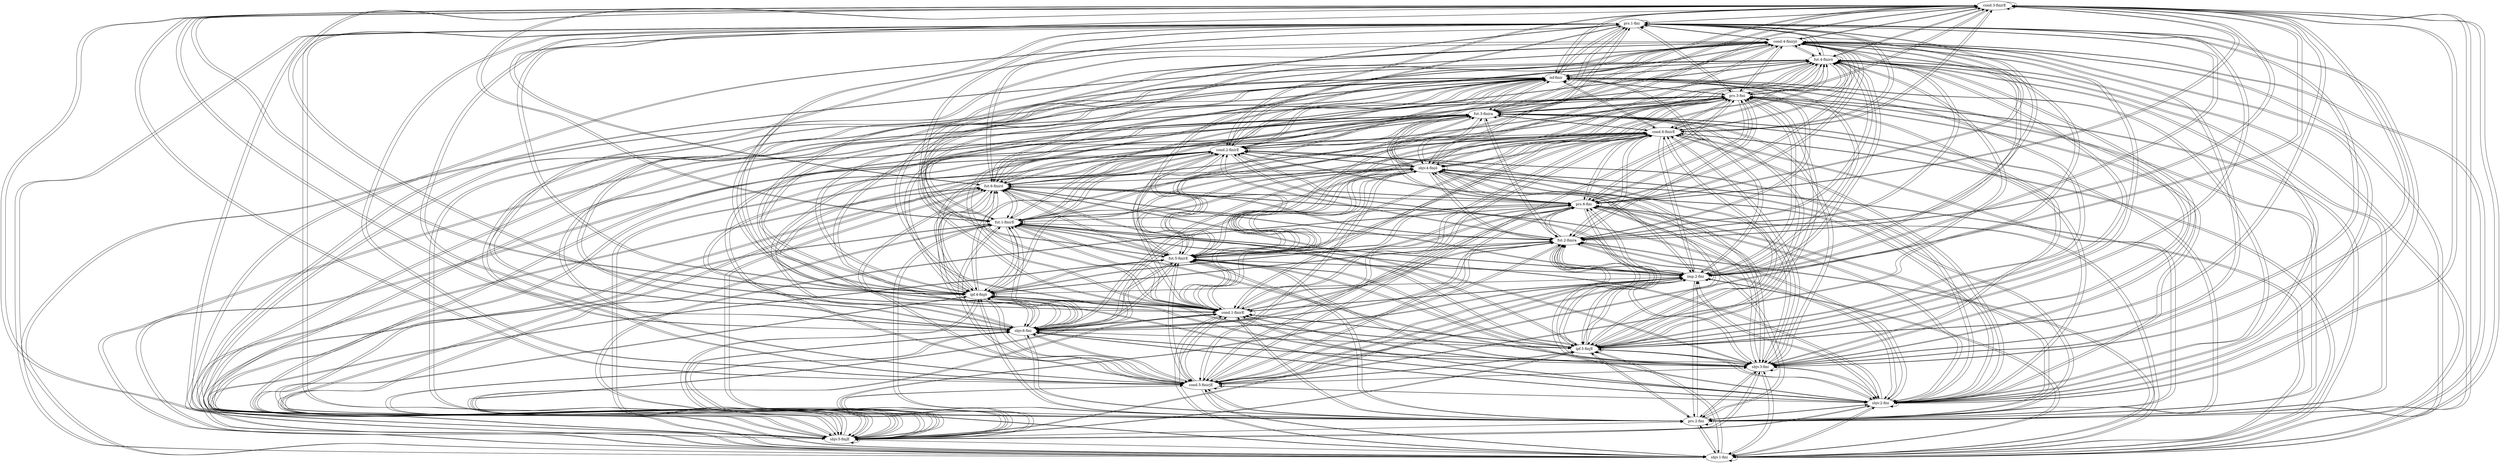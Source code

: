 digraph  {
	"cond.3-finirE"	 [cell="cond.3",
		tense=cond,
		weight=0.98];
	"cond.3-finirE" -> "cond.3-finirE"	 [weight=0.98];
	"prs.1-fini"	 [cell="prs.1",
		tense=prs,
		weight=1.0];
	"cond.3-finirE" -> "prs.1-fini"	 [weight=1.0];
	"sbjv.1-fini"	 [cell="sbjv.1",
		tense=sbjv,
		weight=0.16];
	"cond.3-finirE" -> "sbjv.1-fini"	 [weight=0.0256];
	"sbjv.5-finjE"	 [cell="sbjv.5",
		tense=sbjv,
		weight=0.2];
	"cond.3-finirE" -> "sbjv.5-finjE"	 [weight=0.04];
	"prs.2-fini"	 [cell="prs.2",
		tense=prs,
		weight=1.0];
	"cond.3-finirE" -> "prs.2-fini"	 [weight=1.0];
	"sbjv.2-fini"	 [cell="sbjv.2",
		tense=sbjv,
		weight=0.16];
	"cond.3-finirE" -> "sbjv.2-fini"	 [weight=0.0256];
	"cond.5-finirjE"	 [cell="cond.5",
		tense=cond,
		weight=0.98];
	"cond.3-finirE" -> "cond.5-finirjE"	 [weight=0.98];
	"sbjv.3-fini"	 [cell="sbjv.3",
		tense=sbjv,
		weight=0.16];
	"cond.3-finirE" -> "sbjv.3-fini"	 [weight=0.0256];
	"ipf.5-finjE"	 [cell="ipf.5",
		tense=ipf,
		weight=0.2];
	"cond.3-finirE" -> "ipf.5-finjE"	 [weight=0.04];
	"sbjv.6-fini"	 [cell="sbjv.6",
		tense=sbjv,
		weight=0.16];
	"cond.3-finirE" -> "sbjv.6-fini"	 [weight=0.0256];
	"cond.1-finirE"	 [cell="cond.1",
		tense=cond,
		weight=0.98];
	"cond.3-finirE" -> "cond.1-finirE"	 [weight=0.98];
	"ipf.4-finjô"	 [cell="ipf.4",
		tense=ipf,
		weight=0.2];
	"cond.3-finirE" -> "ipf.4-finjô"	 [weight=0.04];
	"imp.2-fini"	 [cell="imp.2",
		tense=imp,
		weight=1.0];
	"cond.3-finirE" -> "imp.2-fini"	 [weight=1.0];
	"fut.5-finirE"	 [cell="fut.5",
		tense=fut,
		weight=0.98];
	"cond.3-finirE" -> "fut.5-finirE"	 [weight=0.98];
	"fut.2-finira"	 [cell="fut.2",
		tense=fut,
		weight=0.98];
	"cond.3-finirE" -> "fut.2-finira"	 [weight=0.98];
	"fut.1-finirE"	 [cell="fut.1",
		tense=fut,
		weight=0.98];
	"cond.3-finirE" -> "fut.1-finirE"	 [weight=0.98];
	"prs.6-fini"	 [cell="prs.6",
		tense=prs,
		weight=0.16];
	"cond.3-finirE" -> "prs.6-fini"	 [weight=0.0256];
	"fut.6-finirô"	 [cell="fut.6",
		tense=fut,
		weight=0.98];
	"cond.3-finirE" -> "fut.6-finirô"	 [weight=0.98];
	"sbjv.4-finjô"	 [cell="sbjv.4",
		tense=sbjv,
		weight=0.2];
	"cond.3-finirE" -> "sbjv.4-finjô"	 [weight=0.04];
	"cond.2-finirE"	 [cell="cond.2",
		tense=cond,
		weight=0.98];
	"cond.3-finirE" -> "cond.2-finirE"	 [weight=0.98];
	"cond.6-finirE"	 [cell="cond.6",
		tense=cond,
		weight=0.98];
	"cond.3-finirE" -> "cond.6-finirE"	 [weight=0.98];
	"fut.3-finira"	 [cell="fut.3",
		tense=fut,
		weight=0.98];
	"cond.3-finirE" -> "fut.3-finira"	 [weight=0.98];
	"prs.3-fini"	 [cell="prs.3",
		tense=prs,
		weight=1.0];
	"cond.3-finirE" -> "prs.3-fini"	 [weight=1.0];
	"inf-finir"	 [cell=inf,
		tense=inf,
		weight=0.48];
	"cond.3-finirE" -> "inf-finir"	 [weight=0.2304];
	"fut.4-finirô"	 [cell="fut.4",
		tense=fut,
		weight=0.98];
	"cond.3-finirE" -> "fut.4-finirô"	 [weight=0.98];
	"cond.4-finirjô"	 [cell="cond.4",
		tense=cond,
		weight=0.98];
	"cond.3-finirE" -> "cond.4-finirjô"	 [weight=0.98];
	"prs.1-fini" -> "cond.3-finirE"	 [weight=0.9604];
	"prs.1-fini" -> "prs.1-fini"	 [weight=1.0];
	"prs.1-fini" -> "sbjv.1-fini"	 [weight=0.0256];
	"prs.1-fini" -> "sbjv.5-finjE"	 [weight=0.04];
	"prs.1-fini" -> "prs.2-fini"	 [weight=1.0];
	"prs.1-fini" -> "sbjv.2-fini"	 [weight=0.0256];
	"prs.1-fini" -> "cond.5-finirjE"	 [weight=0.9604];
	"prs.1-fini" -> "sbjv.3-fini"	 [weight=0.0256];
	"prs.1-fini" -> "ipf.5-finjE"	 [weight=0.04];
	"prs.1-fini" -> "sbjv.6-fini"	 [weight=0.0256];
	"prs.1-fini" -> "cond.1-finirE"	 [weight=0.9604];
	"prs.1-fini" -> "ipf.4-finjô"	 [weight=0.04];
	"prs.1-fini" -> "imp.2-fini"	 [weight=1.0];
	"prs.1-fini" -> "fut.5-finirE"	 [weight=0.9604];
	"prs.1-fini" -> "fut.2-finira"	 [weight=0.9604];
	"prs.1-fini" -> "fut.1-finirE"	 [weight=0.9604];
	"prs.1-fini" -> "prs.6-fini"	 [weight=0.0256];
	"prs.1-fini" -> "fut.6-finirô"	 [weight=0.9604];
	"prs.1-fini" -> "sbjv.4-finjô"	 [weight=0.04];
	"prs.1-fini" -> "cond.2-finirE"	 [weight=0.9604];
	"prs.1-fini" -> "cond.6-finirE"	 [weight=0.9604];
	"prs.1-fini" -> "fut.3-finira"	 [weight=0.9604];
	"prs.1-fini" -> "prs.3-fini"	 [weight=1.0];
	"prs.1-fini" -> "inf-finir"	 [weight=0.2304];
	"prs.1-fini" -> "fut.4-finirô"	 [weight=0.9604];
	"prs.1-fini" -> "cond.4-finirjô"	 [weight=0.9604];
	"sbjv.1-fini" -> "cond.3-finirE"	 [weight=0.98];
	"sbjv.1-fini" -> "prs.1-fini"	 [weight=1.0];
	"sbjv.1-fini" -> "sbjv.1-fini"	 [weight=0.16];
	"sbjv.1-fini" -> "sbjv.5-finjE"	 [weight=0.184];
	"sbjv.1-fini" -> "prs.2-fini"	 [weight=1.0];
	"sbjv.1-fini" -> "sbjv.2-fini"	 [weight=0.16];
	"sbjv.1-fini" -> "cond.5-finirjE"	 [weight=0.98];
	"sbjv.1-fini" -> "sbjv.3-fini"	 [weight=0.16];
	"sbjv.1-fini" -> "ipf.5-finjE"	 [weight=0.184];
	"sbjv.1-fini" -> "sbjv.6-fini"	 [weight=0.16];
	"sbjv.1-fini" -> "cond.1-finirE"	 [weight=0.98];
	"sbjv.1-fini" -> "ipf.4-finjô"	 [weight=0.184];
	"sbjv.1-fini" -> "imp.2-fini"	 [weight=1.0];
	"sbjv.1-fini" -> "fut.5-finirE"	 [weight=0.98];
	"sbjv.1-fini" -> "fut.2-finira"	 [weight=0.98];
	"sbjv.1-fini" -> "fut.1-finirE"	 [weight=0.98];
	"sbjv.1-fini" -> "prs.6-fini"	 [weight=0.16];
	"sbjv.1-fini" -> "fut.6-finirô"	 [weight=0.98];
	"sbjv.1-fini" -> "sbjv.4-finjô"	 [weight=0.184];
	"sbjv.1-fini" -> "cond.2-finirE"	 [weight=0.98];
	"sbjv.1-fini" -> "cond.6-finirE"	 [weight=0.98];
	"sbjv.1-fini" -> "fut.3-finira"	 [weight=0.98];
	"sbjv.1-fini" -> "prs.3-fini"	 [weight=1.0];
	"sbjv.1-fini" -> "inf-finir"	 [weight=0.0192];
	"sbjv.1-fini" -> "fut.4-finirô"	 [weight=0.98];
	"sbjv.1-fini" -> "cond.4-finirjô"	 [weight=0.98];
	"sbjv.5-finjE" -> "cond.3-finirE"	 [weight=0.0294];
	"sbjv.5-finjE" -> "prs.1-fini"	 [weight=0.07];
	"sbjv.5-finjE" -> "sbjv.1-fini"	 [weight=0.008];
	"sbjv.5-finjE" -> "sbjv.5-finjE"	 [weight=0.2];
	"sbjv.5-finjE" -> "prs.2-fini"	 [weight=0.07];
	"sbjv.5-finjE" -> "sbjv.2-fini"	 [weight=0.008];
	"sbjv.5-finjE" -> "cond.5-finirjE"	 [weight=0.0294];
	"sbjv.5-finjE" -> "sbjv.3-fini"	 [weight=0.008];
	"sbjv.5-finjE" -> "ipf.5-finjE"	 [weight=0.2];
	"sbjv.5-finjE" -> "sbjv.6-fini"	 [weight=0.008];
	"sbjv.5-finjE" -> "cond.1-finirE"	 [weight=0.0294];
	"sbjv.5-finjE" -> "ipf.4-finjô"	 [weight=0.2];
	"sbjv.5-finjE" -> "imp.2-fini"	 [weight=0.07];
	"sbjv.5-finjE" -> "fut.5-finirE"	 [weight=0.0294];
	"sbjv.5-finjE" -> "fut.2-finira"	 [weight=0.0294];
	"sbjv.5-finjE" -> "fut.1-finirE"	 [weight=0.0294];
	"sbjv.5-finjE" -> "prs.6-fini"	 [weight=0.008];
	"sbjv.5-finjE" -> "fut.6-finirô"	 [weight=0.0294];
	"sbjv.5-finjE" -> "sbjv.4-finjô"	 [weight=0.2];
	"sbjv.5-finjE" -> "cond.2-finirE"	 [weight=0.0294];
	"sbjv.5-finjE" -> "cond.6-finirE"	 [weight=0.0294];
	"sbjv.5-finjE" -> "fut.3-finira"	 [weight=0.0294];
	"sbjv.5-finjE" -> "prs.3-fini"	 [weight=0.07];
	"sbjv.5-finjE" -> "inf-finir"	 [weight=0.0192];
	"sbjv.5-finjE" -> "fut.4-finirô"	 [weight=0.0294];
	"sbjv.5-finjE" -> "cond.4-finirjô"	 [weight=0.0294];
	"prs.2-fini" -> "cond.3-finirE"	 [weight=0.9604];
	"prs.2-fini" -> "prs.1-fini"	 [weight=1.0];
	"prs.2-fini" -> "sbjv.1-fini"	 [weight=0.0256];
	"prs.2-fini" -> "sbjv.5-finjE"	 [weight=0.04];
	"prs.2-fini" -> "prs.2-fini"	 [weight=1.0];
	"prs.2-fini" -> "sbjv.2-fini"	 [weight=0.0256];
	"prs.2-fini" -> "cond.5-finirjE"	 [weight=0.9604];
	"prs.2-fini" -> "sbjv.3-fini"	 [weight=0.0256];
	"prs.2-fini" -> "ipf.5-finjE"	 [weight=0.04];
	"prs.2-fini" -> "sbjv.6-fini"	 [weight=0.0256];
	"prs.2-fini" -> "cond.1-finirE"	 [weight=0.9604];
	"prs.2-fini" -> "ipf.4-finjô"	 [weight=0.04];
	"prs.2-fini" -> "imp.2-fini"	 [weight=1.0];
	"prs.2-fini" -> "fut.5-finirE"	 [weight=0.9604];
	"prs.2-fini" -> "fut.2-finira"	 [weight=0.9604];
	"prs.2-fini" -> "fut.1-finirE"	 [weight=0.9604];
	"prs.2-fini" -> "prs.6-fini"	 [weight=0.0256];
	"prs.2-fini" -> "fut.6-finirô"	 [weight=0.9604];
	"prs.2-fini" -> "sbjv.4-finjô"	 [weight=0.04];
	"prs.2-fini" -> "cond.2-finirE"	 [weight=0.9604];
	"prs.2-fini" -> "cond.6-finirE"	 [weight=0.9604];
	"prs.2-fini" -> "fut.3-finira"	 [weight=0.9604];
	"prs.2-fini" -> "prs.3-fini"	 [weight=1.0];
	"prs.2-fini" -> "inf-finir"	 [weight=0.2304];
	"prs.2-fini" -> "fut.4-finirô"	 [weight=0.9604];
	"prs.2-fini" -> "cond.4-finirjô"	 [weight=0.9604];
	"sbjv.2-fini" -> "cond.3-finirE"	 [weight=0.98];
	"sbjv.2-fini" -> "prs.1-fini"	 [weight=1.0];
	"sbjv.2-fini" -> "sbjv.1-fini"	 [weight=0.16];
	"sbjv.2-fini" -> "sbjv.5-finjE"	 [weight=0.184];
	"sbjv.2-fini" -> "prs.2-fini"	 [weight=1.0];
	"sbjv.2-fini" -> "sbjv.2-fini"	 [weight=0.16];
	"sbjv.2-fini" -> "cond.5-finirjE"	 [weight=0.98];
	"sbjv.2-fini" -> "sbjv.3-fini"	 [weight=0.16];
	"sbjv.2-fini" -> "ipf.5-finjE"	 [weight=0.184];
	"sbjv.2-fini" -> "sbjv.6-fini"	 [weight=0.16];
	"sbjv.2-fini" -> "cond.1-finirE"	 [weight=0.98];
	"sbjv.2-fini" -> "ipf.4-finjô"	 [weight=0.184];
	"sbjv.2-fini" -> "imp.2-fini"	 [weight=1.0];
	"sbjv.2-fini" -> "fut.5-finirE"	 [weight=0.98];
	"sbjv.2-fini" -> "fut.2-finira"	 [weight=0.98];
	"sbjv.2-fini" -> "fut.1-finirE"	 [weight=0.98];
	"sbjv.2-fini" -> "prs.6-fini"	 [weight=0.16];
	"sbjv.2-fini" -> "fut.6-finirô"	 [weight=0.98];
	"sbjv.2-fini" -> "sbjv.4-finjô"	 [weight=0.184];
	"sbjv.2-fini" -> "cond.2-finirE"	 [weight=0.98];
	"sbjv.2-fini" -> "cond.6-finirE"	 [weight=0.98];
	"sbjv.2-fini" -> "fut.3-finira"	 [weight=0.98];
	"sbjv.2-fini" -> "prs.3-fini"	 [weight=1.0];
	"sbjv.2-fini" -> "inf-finir"	 [weight=0.0192];
	"sbjv.2-fini" -> "fut.4-finirô"	 [weight=0.98];
	"sbjv.2-fini" -> "cond.4-finirjô"	 [weight=0.98];
	"cond.5-finirjE" -> "cond.3-finirE"	 [weight=0.98];
	"cond.5-finirjE" -> "prs.1-fini"	 [weight=1.0];
	"cond.5-finirjE" -> "sbjv.1-fini"	 [weight=0.0256];
	"cond.5-finirjE" -> "sbjv.5-finjE"	 [weight=0.04];
	"cond.5-finirjE" -> "prs.2-fini"	 [weight=1.0];
	"cond.5-finirjE" -> "sbjv.2-fini"	 [weight=0.0256];
	"cond.5-finirjE" -> "cond.5-finirjE"	 [weight=0.98];
	"cond.5-finirjE" -> "sbjv.3-fini"	 [weight=0.0256];
	"cond.5-finirjE" -> "ipf.5-finjE"	 [weight=0.04];
	"cond.5-finirjE" -> "sbjv.6-fini"	 [weight=0.0256];
	"cond.5-finirjE" -> "cond.1-finirE"	 [weight=0.98];
	"cond.5-finirjE" -> "ipf.4-finjô"	 [weight=0.04];
	"cond.5-finirjE" -> "imp.2-fini"	 [weight=1.0];
	"cond.5-finirjE" -> "fut.5-finirE"	 [weight=0.98];
	"cond.5-finirjE" -> "fut.2-finira"	 [weight=0.98];
	"cond.5-finirjE" -> "fut.1-finirE"	 [weight=0.98];
	"cond.5-finirjE" -> "prs.6-fini"	 [weight=0.0256];
	"cond.5-finirjE" -> "fut.6-finirô"	 [weight=0.98];
	"cond.5-finirjE" -> "sbjv.4-finjô"	 [weight=0.04];
	"cond.5-finirjE" -> "cond.2-finirE"	 [weight=0.98];
	"cond.5-finirjE" -> "cond.6-finirE"	 [weight=0.98];
	"cond.5-finirjE" -> "fut.3-finira"	 [weight=0.98];
	"cond.5-finirjE" -> "prs.3-fini"	 [weight=1.0];
	"cond.5-finirjE" -> "inf-finir"	 [weight=0.2304];
	"cond.5-finirjE" -> "fut.4-finirô"	 [weight=0.98];
	"cond.5-finirjE" -> "cond.4-finirjô"	 [weight=0.98];
	"sbjv.3-fini" -> "cond.3-finirE"	 [weight=0.98];
	"sbjv.3-fini" -> "prs.1-fini"	 [weight=1.0];
	"sbjv.3-fini" -> "sbjv.1-fini"	 [weight=0.16];
	"sbjv.3-fini" -> "sbjv.5-finjE"	 [weight=0.184];
	"sbjv.3-fini" -> "prs.2-fini"	 [weight=1.0];
	"sbjv.3-fini" -> "sbjv.2-fini"	 [weight=0.16];
	"sbjv.3-fini" -> "cond.5-finirjE"	 [weight=0.98];
	"sbjv.3-fini" -> "sbjv.3-fini"	 [weight=0.16];
	"sbjv.3-fini" -> "ipf.5-finjE"	 [weight=0.184];
	"sbjv.3-fini" -> "sbjv.6-fini"	 [weight=0.16];
	"sbjv.3-fini" -> "cond.1-finirE"	 [weight=0.98];
	"sbjv.3-fini" -> "ipf.4-finjô"	 [weight=0.184];
	"sbjv.3-fini" -> "imp.2-fini"	 [weight=1.0];
	"sbjv.3-fini" -> "fut.5-finirE"	 [weight=0.98];
	"sbjv.3-fini" -> "fut.2-finira"	 [weight=0.98];
	"sbjv.3-fini" -> "fut.1-finirE"	 [weight=0.98];
	"sbjv.3-fini" -> "prs.6-fini"	 [weight=0.16];
	"sbjv.3-fini" -> "fut.6-finirô"	 [weight=0.98];
	"sbjv.3-fini" -> "sbjv.4-finjô"	 [weight=0.184];
	"sbjv.3-fini" -> "cond.2-finirE"	 [weight=0.98];
	"sbjv.3-fini" -> "cond.6-finirE"	 [weight=0.98];
	"sbjv.3-fini" -> "fut.3-finira"	 [weight=0.98];
	"sbjv.3-fini" -> "prs.3-fini"	 [weight=1.0];
	"sbjv.3-fini" -> "inf-finir"	 [weight=0.0192];
	"sbjv.3-fini" -> "fut.4-finirô"	 [weight=0.98];
	"sbjv.3-fini" -> "cond.4-finirjô"	 [weight=0.98];
	"ipf.5-finjE" -> "cond.3-finirE"	 [weight=0.0294];
	"ipf.5-finjE" -> "prs.1-fini"	 [weight=0.07];
	"ipf.5-finjE" -> "sbjv.1-fini"	 [weight=0.008];
	"ipf.5-finjE" -> "sbjv.5-finjE"	 [weight=0.2];
	"ipf.5-finjE" -> "prs.2-fini"	 [weight=0.07];
	"ipf.5-finjE" -> "sbjv.2-fini"	 [weight=0.008];
	"ipf.5-finjE" -> "cond.5-finirjE"	 [weight=0.0294];
	"ipf.5-finjE" -> "sbjv.3-fini"	 [weight=0.008];
	"ipf.5-finjE" -> "ipf.5-finjE"	 [weight=0.2];
	"ipf.5-finjE" -> "sbjv.6-fini"	 [weight=0.008];
	"ipf.5-finjE" -> "cond.1-finirE"	 [weight=0.0294];
	"ipf.5-finjE" -> "ipf.4-finjô"	 [weight=0.2];
	"ipf.5-finjE" -> "imp.2-fini"	 [weight=0.07];
	"ipf.5-finjE" -> "fut.5-finirE"	 [weight=0.0294];
	"ipf.5-finjE" -> "fut.2-finira"	 [weight=0.0294];
	"ipf.5-finjE" -> "fut.1-finirE"	 [weight=0.0294];
	"ipf.5-finjE" -> "prs.6-fini"	 [weight=0.008];
	"ipf.5-finjE" -> "fut.6-finirô"	 [weight=0.0294];
	"ipf.5-finjE" -> "sbjv.4-finjô"	 [weight=0.2];
	"ipf.5-finjE" -> "cond.2-finirE"	 [weight=0.0294];
	"ipf.5-finjE" -> "cond.6-finirE"	 [weight=0.0294];
	"ipf.5-finjE" -> "fut.3-finira"	 [weight=0.0294];
	"ipf.5-finjE" -> "prs.3-fini"	 [weight=0.07];
	"ipf.5-finjE" -> "inf-finir"	 [weight=0.0192];
	"ipf.5-finjE" -> "fut.4-finirô"	 [weight=0.0294];
	"ipf.5-finjE" -> "cond.4-finirjô"	 [weight=0.0294];
	"sbjv.6-fini" -> "cond.3-finirE"	 [weight=0.98];
	"sbjv.6-fini" -> "prs.1-fini"	 [weight=1.0];
	"sbjv.6-fini" -> "sbjv.1-fini"	 [weight=0.16];
	"sbjv.6-fini" -> "sbjv.5-finjE"	 [weight=0.184];
	"sbjv.6-fini" -> "prs.2-fini"	 [weight=1.0];
	"sbjv.6-fini" -> "sbjv.2-fini"	 [weight=0.16];
	"sbjv.6-fini" -> "cond.5-finirjE"	 [weight=0.98];
	"sbjv.6-fini" -> "sbjv.3-fini"	 [weight=0.16];
	"sbjv.6-fini" -> "ipf.5-finjE"	 [weight=0.184];
	"sbjv.6-fini" -> "sbjv.6-fini"	 [weight=0.16];
	"sbjv.6-fini" -> "cond.1-finirE"	 [weight=0.98];
	"sbjv.6-fini" -> "ipf.4-finjô"	 [weight=0.184];
	"sbjv.6-fini" -> "imp.2-fini"	 [weight=1.0];
	"sbjv.6-fini" -> "fut.5-finirE"	 [weight=0.98];
	"sbjv.6-fini" -> "fut.2-finira"	 [weight=0.98];
	"sbjv.6-fini" -> "fut.1-finirE"	 [weight=0.98];
	"sbjv.6-fini" -> "prs.6-fini"	 [weight=0.16];
	"sbjv.6-fini" -> "fut.6-finirô"	 [weight=0.98];
	"sbjv.6-fini" -> "sbjv.4-finjô"	 [weight=0.184];
	"sbjv.6-fini" -> "cond.2-finirE"	 [weight=0.98];
	"sbjv.6-fini" -> "cond.6-finirE"	 [weight=0.98];
	"sbjv.6-fini" -> "fut.3-finira"	 [weight=0.98];
	"sbjv.6-fini" -> "prs.3-fini"	 [weight=1.0];
	"sbjv.6-fini" -> "inf-finir"	 [weight=0.0192];
	"sbjv.6-fini" -> "fut.4-finirô"	 [weight=0.98];
	"sbjv.6-fini" -> "cond.4-finirjô"	 [weight=0.98];
	"cond.1-finirE" -> "cond.3-finirE"	 [weight=0.98];
	"cond.1-finirE" -> "prs.1-fini"	 [weight=1.0];
	"cond.1-finirE" -> "sbjv.1-fini"	 [weight=0.0256];
	"cond.1-finirE" -> "sbjv.5-finjE"	 [weight=0.04];
	"cond.1-finirE" -> "prs.2-fini"	 [weight=1.0];
	"cond.1-finirE" -> "sbjv.2-fini"	 [weight=0.0256];
	"cond.1-finirE" -> "cond.5-finirjE"	 [weight=0.98];
	"cond.1-finirE" -> "sbjv.3-fini"	 [weight=0.0256];
	"cond.1-finirE" -> "ipf.5-finjE"	 [weight=0.04];
	"cond.1-finirE" -> "sbjv.6-fini"	 [weight=0.0256];
	"cond.1-finirE" -> "cond.1-finirE"	 [weight=0.98];
	"cond.1-finirE" -> "ipf.4-finjô"	 [weight=0.04];
	"cond.1-finirE" -> "imp.2-fini"	 [weight=1.0];
	"cond.1-finirE" -> "fut.5-finirE"	 [weight=0.98];
	"cond.1-finirE" -> "fut.2-finira"	 [weight=0.98];
	"cond.1-finirE" -> "fut.1-finirE"	 [weight=0.98];
	"cond.1-finirE" -> "prs.6-fini"	 [weight=0.0256];
	"cond.1-finirE" -> "fut.6-finirô"	 [weight=0.98];
	"cond.1-finirE" -> "sbjv.4-finjô"	 [weight=0.04];
	"cond.1-finirE" -> "cond.2-finirE"	 [weight=0.98];
	"cond.1-finirE" -> "cond.6-finirE"	 [weight=0.98];
	"cond.1-finirE" -> "fut.3-finira"	 [weight=0.98];
	"cond.1-finirE" -> "prs.3-fini"	 [weight=1.0];
	"cond.1-finirE" -> "inf-finir"	 [weight=0.2304];
	"cond.1-finirE" -> "fut.4-finirô"	 [weight=0.98];
	"cond.1-finirE" -> "cond.4-finirjô"	 [weight=0.98];
	"ipf.4-finjô" -> "cond.3-finirE"	 [weight=0.0294];
	"ipf.4-finjô" -> "prs.1-fini"	 [weight=0.07];
	"ipf.4-finjô" -> "sbjv.1-fini"	 [weight=0.008];
	"ipf.4-finjô" -> "sbjv.5-finjE"	 [weight=0.2];
	"ipf.4-finjô" -> "prs.2-fini"	 [weight=0.07];
	"ipf.4-finjô" -> "sbjv.2-fini"	 [weight=0.008];
	"ipf.4-finjô" -> "cond.5-finirjE"	 [weight=0.0294];
	"ipf.4-finjô" -> "sbjv.3-fini"	 [weight=0.008];
	"ipf.4-finjô" -> "ipf.5-finjE"	 [weight=0.2];
	"ipf.4-finjô" -> "sbjv.6-fini"	 [weight=0.008];
	"ipf.4-finjô" -> "cond.1-finirE"	 [weight=0.0294];
	"ipf.4-finjô" -> "ipf.4-finjô"	 [weight=0.2];
	"ipf.4-finjô" -> "imp.2-fini"	 [weight=0.07];
	"ipf.4-finjô" -> "fut.5-finirE"	 [weight=0.0294];
	"ipf.4-finjô" -> "fut.2-finira"	 [weight=0.0294];
	"ipf.4-finjô" -> "fut.1-finirE"	 [weight=0.0294];
	"ipf.4-finjô" -> "prs.6-fini"	 [weight=0.008];
	"ipf.4-finjô" -> "fut.6-finirô"	 [weight=0.0294];
	"ipf.4-finjô" -> "sbjv.4-finjô"	 [weight=0.2];
	"ipf.4-finjô" -> "cond.2-finirE"	 [weight=0.0294];
	"ipf.4-finjô" -> "cond.6-finirE"	 [weight=0.0294];
	"ipf.4-finjô" -> "fut.3-finira"	 [weight=0.0294];
	"ipf.4-finjô" -> "prs.3-fini"	 [weight=0.07];
	"ipf.4-finjô" -> "inf-finir"	 [weight=0.0192];
	"ipf.4-finjô" -> "fut.4-finirô"	 [weight=0.0294];
	"ipf.4-finjô" -> "cond.4-finirjô"	 [weight=0.0294];
	"imp.2-fini" -> "cond.3-finirE"	 [weight=0.9604];
	"imp.2-fini" -> "prs.1-fini"	 [weight=1.0];
	"imp.2-fini" -> "sbjv.1-fini"	 [weight=0.0256];
	"imp.2-fini" -> "sbjv.5-finjE"	 [weight=0.04];
	"imp.2-fini" -> "prs.2-fini"	 [weight=1.0];
	"imp.2-fini" -> "sbjv.2-fini"	 [weight=0.0256];
	"imp.2-fini" -> "cond.5-finirjE"	 [weight=0.9604];
	"imp.2-fini" -> "sbjv.3-fini"	 [weight=0.0256];
	"imp.2-fini" -> "ipf.5-finjE"	 [weight=0.04];
	"imp.2-fini" -> "sbjv.6-fini"	 [weight=0.0256];
	"imp.2-fini" -> "cond.1-finirE"	 [weight=0.9604];
	"imp.2-fini" -> "ipf.4-finjô"	 [weight=0.04];
	"imp.2-fini" -> "imp.2-fini"	 [weight=1.0];
	"imp.2-fini" -> "fut.5-finirE"	 [weight=0.9604];
	"imp.2-fini" -> "fut.2-finira"	 [weight=0.9604];
	"imp.2-fini" -> "fut.1-finirE"	 [weight=0.9604];
	"imp.2-fini" -> "prs.6-fini"	 [weight=0.0256];
	"imp.2-fini" -> "fut.6-finirô"	 [weight=0.9604];
	"imp.2-fini" -> "sbjv.4-finjô"	 [weight=0.04];
	"imp.2-fini" -> "cond.2-finirE"	 [weight=0.9604];
	"imp.2-fini" -> "cond.6-finirE"	 [weight=0.9604];
	"imp.2-fini" -> "fut.3-finira"	 [weight=0.9604];
	"imp.2-fini" -> "prs.3-fini"	 [weight=1.0];
	"imp.2-fini" -> "inf-finir"	 [weight=0.2304];
	"imp.2-fini" -> "fut.4-finirô"	 [weight=0.9604];
	"imp.2-fini" -> "cond.4-finirjô"	 [weight=0.9604];
	"fut.5-finirE" -> "cond.3-finirE"	 [weight=0.98];
	"fut.5-finirE" -> "prs.1-fini"	 [weight=1.0];
	"fut.5-finirE" -> "sbjv.1-fini"	 [weight=0.0256];
	"fut.5-finirE" -> "sbjv.5-finjE"	 [weight=0.054];
	"fut.5-finirE" -> "prs.2-fini"	 [weight=1.0];
	"fut.5-finirE" -> "sbjv.2-fini"	 [weight=0.0256];
	"fut.5-finirE" -> "cond.5-finirjE"	 [weight=0.98];
	"fut.5-finirE" -> "sbjv.3-fini"	 [weight=0.0256];
	"fut.5-finirE" -> "ipf.5-finjE"	 [weight=0.054];
	"fut.5-finirE" -> "sbjv.6-fini"	 [weight=0.0256];
	"fut.5-finirE" -> "cond.1-finirE"	 [weight=0.98];
	"fut.5-finirE" -> "ipf.4-finjô"	 [weight=0.054];
	"fut.5-finirE" -> "imp.2-fini"	 [weight=1.0];
	"fut.5-finirE" -> "fut.5-finirE"	 [weight=0.98];
	"fut.5-finirE" -> "fut.2-finira"	 [weight=0.98];
	"fut.5-finirE" -> "fut.1-finirE"	 [weight=0.98];
	"fut.5-finirE" -> "prs.6-fini"	 [weight=0.0256];
	"fut.5-finirE" -> "fut.6-finirô"	 [weight=0.98];
	"fut.5-finirE" -> "sbjv.4-finjô"	 [weight=0.054];
	"fut.5-finirE" -> "cond.2-finirE"	 [weight=0.98];
	"fut.5-finirE" -> "cond.6-finirE"	 [weight=0.98];
	"fut.5-finirE" -> "fut.3-finira"	 [weight=0.98];
	"fut.5-finirE" -> "prs.3-fini"	 [weight=1.0];
	"fut.5-finirE" -> "inf-finir"	 [weight=0.24];
	"fut.5-finirE" -> "fut.4-finirô"	 [weight=0.98];
	"fut.5-finirE" -> "cond.4-finirjô"	 [weight=0.98];
	"fut.2-finira" -> "cond.3-finirE"	 [weight=0.98];
	"fut.2-finira" -> "prs.1-fini"	 [weight=1.0];
	"fut.2-finira" -> "sbjv.1-fini"	 [weight=0.0256];
	"fut.2-finira" -> "sbjv.5-finjE"	 [weight=0.054];
	"fut.2-finira" -> "prs.2-fini"	 [weight=1.0];
	"fut.2-finira" -> "sbjv.2-fini"	 [weight=0.0256];
	"fut.2-finira" -> "cond.5-finirjE"	 [weight=0.98];
	"fut.2-finira" -> "sbjv.3-fini"	 [weight=0.0256];
	"fut.2-finira" -> "ipf.5-finjE"	 [weight=0.054];
	"fut.2-finira" -> "sbjv.6-fini"	 [weight=0.0256];
	"fut.2-finira" -> "cond.1-finirE"	 [weight=0.98];
	"fut.2-finira" -> "ipf.4-finjô"	 [weight=0.054];
	"fut.2-finira" -> "imp.2-fini"	 [weight=1.0];
	"fut.2-finira" -> "fut.5-finirE"	 [weight=0.98];
	"fut.2-finira" -> "fut.2-finira"	 [weight=0.98];
	"fut.2-finira" -> "fut.1-finirE"	 [weight=0.98];
	"fut.2-finira" -> "prs.6-fini"	 [weight=0.0256];
	"fut.2-finira" -> "fut.6-finirô"	 [weight=0.98];
	"fut.2-finira" -> "sbjv.4-finjô"	 [weight=0.054];
	"fut.2-finira" -> "cond.2-finirE"	 [weight=0.98];
	"fut.2-finira" -> "cond.6-finirE"	 [weight=0.98];
	"fut.2-finira" -> "fut.3-finira"	 [weight=0.98];
	"fut.2-finira" -> "prs.3-fini"	 [weight=1.0];
	"fut.2-finira" -> "inf-finir"	 [weight=0.24];
	"fut.2-finira" -> "fut.4-finirô"	 [weight=0.98];
	"fut.2-finira" -> "cond.4-finirjô"	 [weight=0.98];
	"fut.1-finirE" -> "cond.3-finirE"	 [weight=0.98];
	"fut.1-finirE" -> "prs.1-fini"	 [weight=1.0];
	"fut.1-finirE" -> "sbjv.1-fini"	 [weight=0.0256];
	"fut.1-finirE" -> "sbjv.5-finjE"	 [weight=0.054];
	"fut.1-finirE" -> "prs.2-fini"	 [weight=1.0];
	"fut.1-finirE" -> "sbjv.2-fini"	 [weight=0.0256];
	"fut.1-finirE" -> "cond.5-finirjE"	 [weight=0.98];
	"fut.1-finirE" -> "sbjv.3-fini"	 [weight=0.0256];
	"fut.1-finirE" -> "ipf.5-finjE"	 [weight=0.054];
	"fut.1-finirE" -> "sbjv.6-fini"	 [weight=0.0256];
	"fut.1-finirE" -> "cond.1-finirE"	 [weight=0.98];
	"fut.1-finirE" -> "ipf.4-finjô"	 [weight=0.054];
	"fut.1-finirE" -> "imp.2-fini"	 [weight=1.0];
	"fut.1-finirE" -> "fut.5-finirE"	 [weight=0.98];
	"fut.1-finirE" -> "fut.2-finira"	 [weight=0.98];
	"fut.1-finirE" -> "fut.1-finirE"	 [weight=0.98];
	"fut.1-finirE" -> "prs.6-fini"	 [weight=0.0256];
	"fut.1-finirE" -> "fut.6-finirô"	 [weight=0.98];
	"fut.1-finirE" -> "sbjv.4-finjô"	 [weight=0.054];
	"fut.1-finirE" -> "cond.2-finirE"	 [weight=0.98];
	"fut.1-finirE" -> "cond.6-finirE"	 [weight=0.98];
	"fut.1-finirE" -> "fut.3-finira"	 [weight=0.98];
	"fut.1-finirE" -> "prs.3-fini"	 [weight=1.0];
	"fut.1-finirE" -> "inf-finir"	 [weight=0.24];
	"fut.1-finirE" -> "fut.4-finirô"	 [weight=0.98];
	"fut.1-finirE" -> "cond.4-finirjô"	 [weight=0.98];
	"prs.6-fini" -> "cond.3-finirE"	 [weight=0.98];
	"prs.6-fini" -> "prs.1-fini"	 [weight=1.0];
	"prs.6-fini" -> "sbjv.1-fini"	 [weight=0.16];
	"prs.6-fini" -> "sbjv.5-finjE"	 [weight=0.184];
	"prs.6-fini" -> "prs.2-fini"	 [weight=1.0];
	"prs.6-fini" -> "sbjv.2-fini"	 [weight=0.16];
	"prs.6-fini" -> "cond.5-finirjE"	 [weight=0.98];
	"prs.6-fini" -> "sbjv.3-fini"	 [weight=0.16];
	"prs.6-fini" -> "ipf.5-finjE"	 [weight=0.184];
	"prs.6-fini" -> "sbjv.6-fini"	 [weight=0.16];
	"prs.6-fini" -> "cond.1-finirE"	 [weight=0.98];
	"prs.6-fini" -> "ipf.4-finjô"	 [weight=0.184];
	"prs.6-fini" -> "imp.2-fini"	 [weight=1.0];
	"prs.6-fini" -> "fut.5-finirE"	 [weight=0.98];
	"prs.6-fini" -> "fut.2-finira"	 [weight=0.98];
	"prs.6-fini" -> "fut.1-finirE"	 [weight=0.98];
	"prs.6-fini" -> "prs.6-fini"	 [weight=0.16];
	"prs.6-fini" -> "fut.6-finirô"	 [weight=0.98];
	"prs.6-fini" -> "sbjv.4-finjô"	 [weight=0.184];
	"prs.6-fini" -> "cond.2-finirE"	 [weight=0.98];
	"prs.6-fini" -> "cond.6-finirE"	 [weight=0.98];
	"prs.6-fini" -> "fut.3-finira"	 [weight=0.98];
	"prs.6-fini" -> "prs.3-fini"	 [weight=1.0];
	"prs.6-fini" -> "inf-finir"	 [weight=0.0192];
	"prs.6-fini" -> "fut.4-finirô"	 [weight=0.98];
	"prs.6-fini" -> "cond.4-finirjô"	 [weight=0.98];
	"fut.6-finirô" -> "cond.3-finirE"	 [weight=0.98];
	"fut.6-finirô" -> "prs.1-fini"	 [weight=1.0];
	"fut.6-finirô" -> "sbjv.1-fini"	 [weight=0.0256];
	"fut.6-finirô" -> "sbjv.5-finjE"	 [weight=0.054];
	"fut.6-finirô" -> "prs.2-fini"	 [weight=1.0];
	"fut.6-finirô" -> "sbjv.2-fini"	 [weight=0.0256];
	"fut.6-finirô" -> "cond.5-finirjE"	 [weight=0.98];
	"fut.6-finirô" -> "sbjv.3-fini"	 [weight=0.0256];
	"fut.6-finirô" -> "ipf.5-finjE"	 [weight=0.054];
	"fut.6-finirô" -> "sbjv.6-fini"	 [weight=0.0256];
	"fut.6-finirô" -> "cond.1-finirE"	 [weight=0.98];
	"fut.6-finirô" -> "ipf.4-finjô"	 [weight=0.054];
	"fut.6-finirô" -> "imp.2-fini"	 [weight=1.0];
	"fut.6-finirô" -> "fut.5-finirE"	 [weight=0.98];
	"fut.6-finirô" -> "fut.2-finira"	 [weight=0.98];
	"fut.6-finirô" -> "fut.1-finirE"	 [weight=0.98];
	"fut.6-finirô" -> "prs.6-fini"	 [weight=0.0256];
	"fut.6-finirô" -> "fut.6-finirô"	 [weight=0.98];
	"fut.6-finirô" -> "sbjv.4-finjô"	 [weight=0.054];
	"fut.6-finirô" -> "cond.2-finirE"	 [weight=0.98];
	"fut.6-finirô" -> "cond.6-finirE"	 [weight=0.98];
	"fut.6-finirô" -> "fut.3-finira"	 [weight=0.98];
	"fut.6-finirô" -> "prs.3-fini"	 [weight=1.0];
	"fut.6-finirô" -> "inf-finir"	 [weight=0.24];
	"fut.6-finirô" -> "fut.4-finirô"	 [weight=0.98];
	"fut.6-finirô" -> "cond.4-finirjô"	 [weight=0.98];
	"sbjv.4-finjô" -> "cond.3-finirE"	 [weight=0.0294];
	"sbjv.4-finjô" -> "prs.1-fini"	 [weight=0.07];
	"sbjv.4-finjô" -> "sbjv.1-fini"	 [weight=0.008];
	"sbjv.4-finjô" -> "sbjv.5-finjE"	 [weight=0.2];
	"sbjv.4-finjô" -> "prs.2-fini"	 [weight=0.07];
	"sbjv.4-finjô" -> "sbjv.2-fini"	 [weight=0.008];
	"sbjv.4-finjô" -> "cond.5-finirjE"	 [weight=0.0294];
	"sbjv.4-finjô" -> "sbjv.3-fini"	 [weight=0.008];
	"sbjv.4-finjô" -> "ipf.5-finjE"	 [weight=0.2];
	"sbjv.4-finjô" -> "sbjv.6-fini"	 [weight=0.008];
	"sbjv.4-finjô" -> "cond.1-finirE"	 [weight=0.0294];
	"sbjv.4-finjô" -> "ipf.4-finjô"	 [weight=0.2];
	"sbjv.4-finjô" -> "imp.2-fini"	 [weight=0.07];
	"sbjv.4-finjô" -> "fut.5-finirE"	 [weight=0.0294];
	"sbjv.4-finjô" -> "fut.2-finira"	 [weight=0.0294];
	"sbjv.4-finjô" -> "fut.1-finirE"	 [weight=0.0294];
	"sbjv.4-finjô" -> "prs.6-fini"	 [weight=0.008];
	"sbjv.4-finjô" -> "fut.6-finirô"	 [weight=0.0294];
	"sbjv.4-finjô" -> "sbjv.4-finjô"	 [weight=0.2];
	"sbjv.4-finjô" -> "cond.2-finirE"	 [weight=0.0294];
	"sbjv.4-finjô" -> "cond.6-finirE"	 [weight=0.0294];
	"sbjv.4-finjô" -> "fut.3-finira"	 [weight=0.0294];
	"sbjv.4-finjô" -> "prs.3-fini"	 [weight=0.07];
	"sbjv.4-finjô" -> "inf-finir"	 [weight=0.0192];
	"sbjv.4-finjô" -> "fut.4-finirô"	 [weight=0.0294];
	"sbjv.4-finjô" -> "cond.4-finirjô"	 [weight=0.0294];
	"cond.2-finirE" -> "cond.3-finirE"	 [weight=0.98];
	"cond.2-finirE" -> "prs.1-fini"	 [weight=1.0];
	"cond.2-finirE" -> "sbjv.1-fini"	 [weight=0.0256];
	"cond.2-finirE" -> "sbjv.5-finjE"	 [weight=0.04];
	"cond.2-finirE" -> "prs.2-fini"	 [weight=1.0];
	"cond.2-finirE" -> "sbjv.2-fini"	 [weight=0.0256];
	"cond.2-finirE" -> "cond.5-finirjE"	 [weight=0.98];
	"cond.2-finirE" -> "sbjv.3-fini"	 [weight=0.0256];
	"cond.2-finirE" -> "ipf.5-finjE"	 [weight=0.04];
	"cond.2-finirE" -> "sbjv.6-fini"	 [weight=0.0256];
	"cond.2-finirE" -> "cond.1-finirE"	 [weight=0.98];
	"cond.2-finirE" -> "ipf.4-finjô"	 [weight=0.04];
	"cond.2-finirE" -> "imp.2-fini"	 [weight=1.0];
	"cond.2-finirE" -> "fut.5-finirE"	 [weight=0.98];
	"cond.2-finirE" -> "fut.2-finira"	 [weight=0.98];
	"cond.2-finirE" -> "fut.1-finirE"	 [weight=0.98];
	"cond.2-finirE" -> "prs.6-fini"	 [weight=0.0256];
	"cond.2-finirE" -> "fut.6-finirô"	 [weight=0.98];
	"cond.2-finirE" -> "sbjv.4-finjô"	 [weight=0.04];
	"cond.2-finirE" -> "cond.2-finirE"	 [weight=0.98];
	"cond.2-finirE" -> "cond.6-finirE"	 [weight=0.98];
	"cond.2-finirE" -> "fut.3-finira"	 [weight=0.98];
	"cond.2-finirE" -> "prs.3-fini"	 [weight=1.0];
	"cond.2-finirE" -> "inf-finir"	 [weight=0.2304];
	"cond.2-finirE" -> "fut.4-finirô"	 [weight=0.98];
	"cond.2-finirE" -> "cond.4-finirjô"	 [weight=0.98];
	"cond.6-finirE" -> "cond.3-finirE"	 [weight=0.98];
	"cond.6-finirE" -> "prs.1-fini"	 [weight=1.0];
	"cond.6-finirE" -> "sbjv.1-fini"	 [weight=0.0256];
	"cond.6-finirE" -> "sbjv.5-finjE"	 [weight=0.04];
	"cond.6-finirE" -> "prs.2-fini"	 [weight=1.0];
	"cond.6-finirE" -> "sbjv.2-fini"	 [weight=0.0256];
	"cond.6-finirE" -> "cond.5-finirjE"	 [weight=0.98];
	"cond.6-finirE" -> "sbjv.3-fini"	 [weight=0.0256];
	"cond.6-finirE" -> "ipf.5-finjE"	 [weight=0.04];
	"cond.6-finirE" -> "sbjv.6-fini"	 [weight=0.0256];
	"cond.6-finirE" -> "cond.1-finirE"	 [weight=0.98];
	"cond.6-finirE" -> "ipf.4-finjô"	 [weight=0.04];
	"cond.6-finirE" -> "imp.2-fini"	 [weight=1.0];
	"cond.6-finirE" -> "fut.5-finirE"	 [weight=0.98];
	"cond.6-finirE" -> "fut.2-finira"	 [weight=0.98];
	"cond.6-finirE" -> "fut.1-finirE"	 [weight=0.98];
	"cond.6-finirE" -> "prs.6-fini"	 [weight=0.0256];
	"cond.6-finirE" -> "fut.6-finirô"	 [weight=0.98];
	"cond.6-finirE" -> "sbjv.4-finjô"	 [weight=0.04];
	"cond.6-finirE" -> "cond.2-finirE"	 [weight=0.98];
	"cond.6-finirE" -> "cond.6-finirE"	 [weight=0.98];
	"cond.6-finirE" -> "fut.3-finira"	 [weight=0.98];
	"cond.6-finirE" -> "prs.3-fini"	 [weight=1.0];
	"cond.6-finirE" -> "inf-finir"	 [weight=0.2304];
	"cond.6-finirE" -> "fut.4-finirô"	 [weight=0.98];
	"cond.6-finirE" -> "cond.4-finirjô"	 [weight=0.98];
	"fut.3-finira" -> "cond.3-finirE"	 [weight=0.98];
	"fut.3-finira" -> "prs.1-fini"	 [weight=1.0];
	"fut.3-finira" -> "sbjv.1-fini"	 [weight=0.0256];
	"fut.3-finira" -> "sbjv.5-finjE"	 [weight=0.054];
	"fut.3-finira" -> "prs.2-fini"	 [weight=1.0];
	"fut.3-finira" -> "sbjv.2-fini"	 [weight=0.0256];
	"fut.3-finira" -> "cond.5-finirjE"	 [weight=0.98];
	"fut.3-finira" -> "sbjv.3-fini"	 [weight=0.0256];
	"fut.3-finira" -> "ipf.5-finjE"	 [weight=0.054];
	"fut.3-finira" -> "sbjv.6-fini"	 [weight=0.0256];
	"fut.3-finira" -> "cond.1-finirE"	 [weight=0.98];
	"fut.3-finira" -> "ipf.4-finjô"	 [weight=0.054];
	"fut.3-finira" -> "imp.2-fini"	 [weight=1.0];
	"fut.3-finira" -> "fut.5-finirE"	 [weight=0.98];
	"fut.3-finira" -> "fut.2-finira"	 [weight=0.98];
	"fut.3-finira" -> "fut.1-finirE"	 [weight=0.98];
	"fut.3-finira" -> "prs.6-fini"	 [weight=0.0256];
	"fut.3-finira" -> "fut.6-finirô"	 [weight=0.98];
	"fut.3-finira" -> "sbjv.4-finjô"	 [weight=0.054];
	"fut.3-finira" -> "cond.2-finirE"	 [weight=0.98];
	"fut.3-finira" -> "cond.6-finirE"	 [weight=0.98];
	"fut.3-finira" -> "fut.3-finira"	 [weight=0.98];
	"fut.3-finira" -> "prs.3-fini"	 [weight=1.0];
	"fut.3-finira" -> "inf-finir"	 [weight=0.24];
	"fut.3-finira" -> "fut.4-finirô"	 [weight=0.98];
	"fut.3-finira" -> "cond.4-finirjô"	 [weight=0.98];
	"prs.3-fini" -> "cond.3-finirE"	 [weight=0.9604];
	"prs.3-fini" -> "prs.1-fini"	 [weight=1.0];
	"prs.3-fini" -> "sbjv.1-fini"	 [weight=0.0256];
	"prs.3-fini" -> "sbjv.5-finjE"	 [weight=0.04];
	"prs.3-fini" -> "prs.2-fini"	 [weight=1.0];
	"prs.3-fini" -> "sbjv.2-fini"	 [weight=0.0256];
	"prs.3-fini" -> "cond.5-finirjE"	 [weight=0.9604];
	"prs.3-fini" -> "sbjv.3-fini"	 [weight=0.0256];
	"prs.3-fini" -> "ipf.5-finjE"	 [weight=0.04];
	"prs.3-fini" -> "sbjv.6-fini"	 [weight=0.0256];
	"prs.3-fini" -> "cond.1-finirE"	 [weight=0.9604];
	"prs.3-fini" -> "ipf.4-finjô"	 [weight=0.04];
	"prs.3-fini" -> "imp.2-fini"	 [weight=1.0];
	"prs.3-fini" -> "fut.5-finirE"	 [weight=0.9604];
	"prs.3-fini" -> "fut.2-finira"	 [weight=0.9604];
	"prs.3-fini" -> "fut.1-finirE"	 [weight=0.9604];
	"prs.3-fini" -> "prs.6-fini"	 [weight=0.0256];
	"prs.3-fini" -> "fut.6-finirô"	 [weight=0.9604];
	"prs.3-fini" -> "sbjv.4-finjô"	 [weight=0.04];
	"prs.3-fini" -> "cond.2-finirE"	 [weight=0.9604];
	"prs.3-fini" -> "cond.6-finirE"	 [weight=0.9604];
	"prs.3-fini" -> "fut.3-finira"	 [weight=0.9604];
	"prs.3-fini" -> "prs.3-fini"	 [weight=1.0];
	"prs.3-fini" -> "inf-finir"	 [weight=0.2304];
	"prs.3-fini" -> "fut.4-finirô"	 [weight=0.9604];
	"prs.3-fini" -> "cond.4-finirjô"	 [weight=0.9604];
	"inf-finir" -> "cond.3-finirE"	 [weight=0.98];
	"inf-finir" -> "prs.1-fini"	 [weight=1.0];
	"inf-finir" -> "sbjv.1-fini"	 [weight=0.0];
	"inf-finir" -> "sbjv.5-finjE"	 [weight=0.096];
	"inf-finir" -> "prs.2-fini"	 [weight=1.0];
	"inf-finir" -> "sbjv.2-fini"	 [weight=0.0];
	"inf-finir" -> "cond.5-finirjE"	 [weight=0.98];
	"inf-finir" -> "sbjv.3-fini"	 [weight=0.0];
	"inf-finir" -> "ipf.5-finjE"	 [weight=0.096];
	"inf-finir" -> "sbjv.6-fini"	 [weight=0.0];
	"inf-finir" -> "cond.1-finirE"	 [weight=0.98];
	"inf-finir" -> "ipf.4-finjô"	 [weight=0.096];
	"inf-finir" -> "imp.2-fini"	 [weight=1.0];
	"inf-finir" -> "fut.5-finirE"	 [weight=0.98];
	"inf-finir" -> "fut.2-finira"	 [weight=0.98];
	"inf-finir" -> "fut.1-finirE"	 [weight=0.98];
	"inf-finir" -> "prs.6-fini"	 [weight=0.0];
	"inf-finir" -> "fut.6-finirô"	 [weight=0.98];
	"inf-finir" -> "sbjv.4-finjô"	 [weight=0.096];
	"inf-finir" -> "cond.2-finirE"	 [weight=0.98];
	"inf-finir" -> "cond.6-finirE"	 [weight=0.98];
	"inf-finir" -> "fut.3-finira"	 [weight=0.98];
	"inf-finir" -> "prs.3-fini"	 [weight=1.0];
	"inf-finir" -> "inf-finir"	 [weight=0.48];
	"inf-finir" -> "fut.4-finirô"	 [weight=0.98];
	"inf-finir" -> "cond.4-finirjô"	 [weight=0.98];
	"fut.4-finirô" -> "cond.3-finirE"	 [weight=0.98];
	"fut.4-finirô" -> "prs.1-fini"	 [weight=1.0];
	"fut.4-finirô" -> "sbjv.1-fini"	 [weight=0.0256];
	"fut.4-finirô" -> "sbjv.5-finjE"	 [weight=0.054];
	"fut.4-finirô" -> "prs.2-fini"	 [weight=1.0];
	"fut.4-finirô" -> "sbjv.2-fini"	 [weight=0.0256];
	"fut.4-finirô" -> "cond.5-finirjE"	 [weight=0.98];
	"fut.4-finirô" -> "sbjv.3-fini"	 [weight=0.0256];
	"fut.4-finirô" -> "ipf.5-finjE"	 [weight=0.054];
	"fut.4-finirô" -> "sbjv.6-fini"	 [weight=0.0256];
	"fut.4-finirô" -> "cond.1-finirE"	 [weight=0.98];
	"fut.4-finirô" -> "ipf.4-finjô"	 [weight=0.054];
	"fut.4-finirô" -> "imp.2-fini"	 [weight=1.0];
	"fut.4-finirô" -> "fut.5-finirE"	 [weight=0.98];
	"fut.4-finirô" -> "fut.2-finira"	 [weight=0.98];
	"fut.4-finirô" -> "fut.1-finirE"	 [weight=0.98];
	"fut.4-finirô" -> "prs.6-fini"	 [weight=0.0256];
	"fut.4-finirô" -> "fut.6-finirô"	 [weight=0.98];
	"fut.4-finirô" -> "sbjv.4-finjô"	 [weight=0.054];
	"fut.4-finirô" -> "cond.2-finirE"	 [weight=0.98];
	"fut.4-finirô" -> "cond.6-finirE"	 [weight=0.98];
	"fut.4-finirô" -> "fut.3-finira"	 [weight=0.98];
	"fut.4-finirô" -> "prs.3-fini"	 [weight=1.0];
	"fut.4-finirô" -> "inf-finir"	 [weight=0.24];
	"fut.4-finirô" -> "fut.4-finirô"	 [weight=0.98];
	"fut.4-finirô" -> "cond.4-finirjô"	 [weight=0.98];
	"cond.4-finirjô" -> "cond.3-finirE"	 [weight=0.98];
	"cond.4-finirjô" -> "prs.1-fini"	 [weight=1.0];
	"cond.4-finirjô" -> "sbjv.1-fini"	 [weight=0.0256];
	"cond.4-finirjô" -> "sbjv.5-finjE"	 [weight=0.04];
	"cond.4-finirjô" -> "prs.2-fini"	 [weight=1.0];
	"cond.4-finirjô" -> "sbjv.2-fini"	 [weight=0.0256];
	"cond.4-finirjô" -> "cond.5-finirjE"	 [weight=0.98];
	"cond.4-finirjô" -> "sbjv.3-fini"	 [weight=0.0256];
	"cond.4-finirjô" -> "ipf.5-finjE"	 [weight=0.04];
	"cond.4-finirjô" -> "sbjv.6-fini"	 [weight=0.0256];
	"cond.4-finirjô" -> "cond.1-finirE"	 [weight=0.98];
	"cond.4-finirjô" -> "ipf.4-finjô"	 [weight=0.04];
	"cond.4-finirjô" -> "imp.2-fini"	 [weight=1.0];
	"cond.4-finirjô" -> "fut.5-finirE"	 [weight=0.98];
	"cond.4-finirjô" -> "fut.2-finira"	 [weight=0.98];
	"cond.4-finirjô" -> "fut.1-finirE"	 [weight=0.98];
	"cond.4-finirjô" -> "prs.6-fini"	 [weight=0.0256];
	"cond.4-finirjô" -> "fut.6-finirô"	 [weight=0.98];
	"cond.4-finirjô" -> "sbjv.4-finjô"	 [weight=0.04];
	"cond.4-finirjô" -> "cond.2-finirE"	 [weight=0.98];
	"cond.4-finirjô" -> "cond.6-finirE"	 [weight=0.98];
	"cond.4-finirjô" -> "fut.3-finira"	 [weight=0.98];
	"cond.4-finirjô" -> "prs.3-fini"	 [weight=1.0];
	"cond.4-finirjô" -> "inf-finir"	 [weight=0.2304];
	"cond.4-finirjô" -> "fut.4-finirô"	 [weight=0.98];
	"cond.4-finirjô" -> "cond.4-finirjô"	 [weight=0.98];
}
